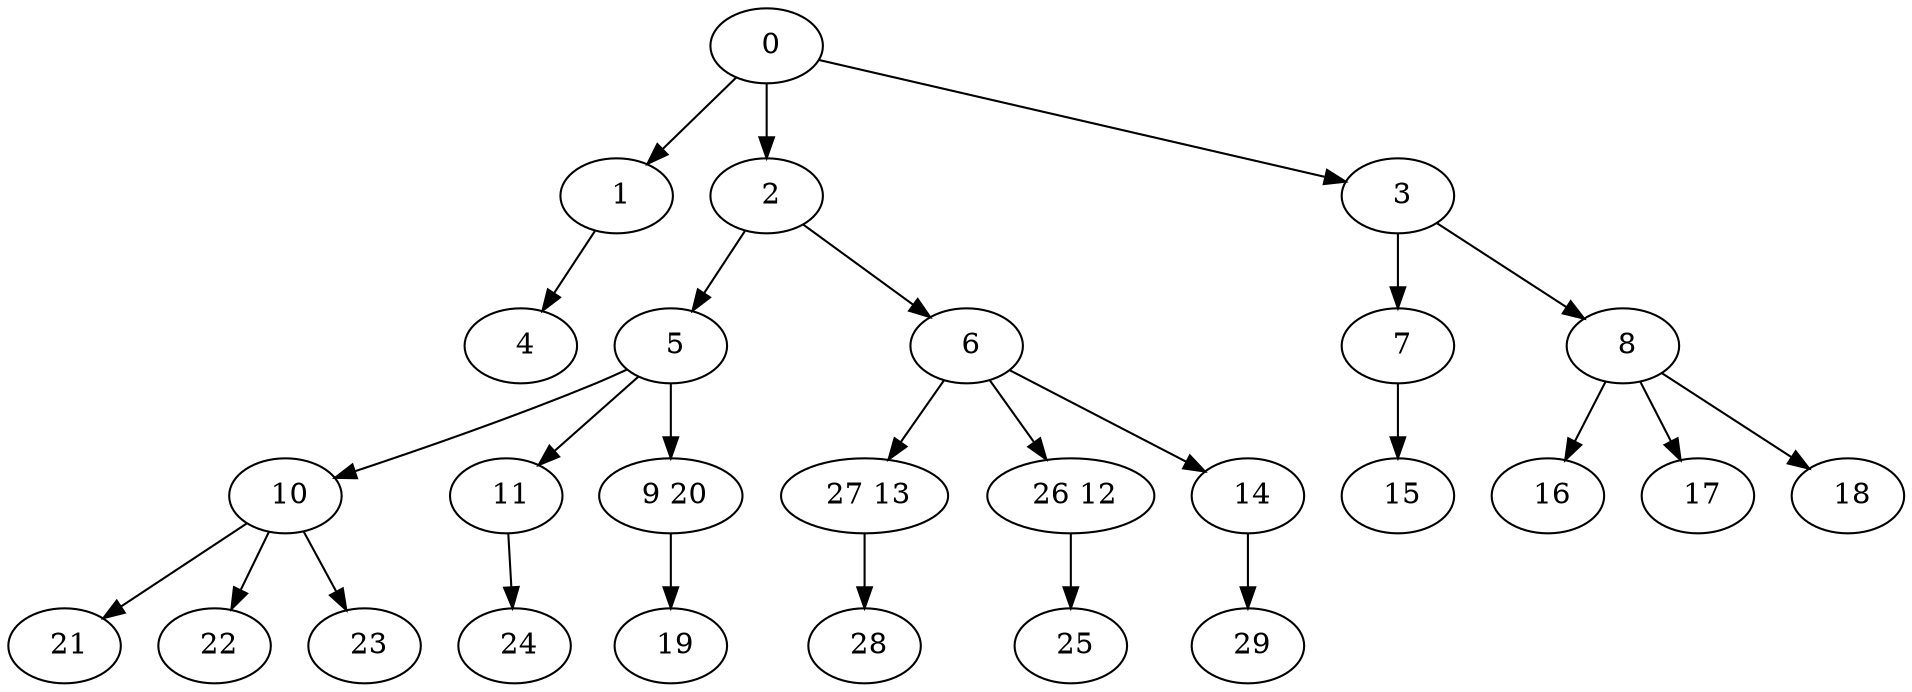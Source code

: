 digraph mytree {
" 0" -> " 1";
" 0" -> " 2";
" 0" -> " 3";
" 1" -> " 4";
" 2" -> " 5";
" 2" -> " 6";
" 3" -> " 7";
" 3" -> " 8";
" 4";
" 27 13" -> " 28";
" 5" -> " 10";
" 5" -> " 11";
" 5" -> " 9 20";
" 26 12" -> " 25";
" 6" -> " 27 13";
" 6" -> " 26 12";
" 6" -> " 14";
" 14" -> " 29";
" 21";
" 7" -> " 15";
" 10" -> " 21";
" 10" -> " 22";
" 10" -> " 23";
" 11" -> " 24";
" 9 20" -> " 19";
" 8" -> " 16";
" 8" -> " 17";
" 8" -> " 18";
" 15";
" 16";
" 17";
" 18";
" 22";
" 23";
" 24";
" 28";
" 29";
" 19";
" 25";
}
